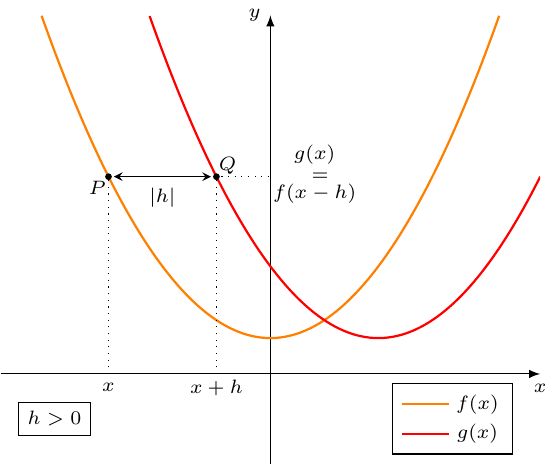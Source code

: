 \documentclass[crop]{standalone}
\usepackage[dvipsnames]{xcolor}
\usepackage{tikz}
\usepackage{pgfplots}
\pgfplotsset{compat=1.18}
\usetikzlibrary{shapes.geometric,positioning}
\begin{document}
  \begin{tikzpicture}[font=\scriptsize]
    \begin{axis}[%
      axis x line=center,axis y line=center,
      % axis on top,
      % unit vector ratio={1 1},
      xlabel={$x$},ylabel={$y$},
      xlabel style={below},ylabel style={left},
      xmin=-5,xmax=5,xtick=\empty,
      ymin=-2.5,ymax=10,ytick=\empty,
      restrict y to domain=-2:10,
      axis line style={-latex},
      legend entries={$f(x)$,$g(x)$},
      legend columns=1,
      legend style={at={(axis cs:4.5,-0.25)}},
      declare function={
        h = 2;
        f(\x) = 0.5*\x^2 + 1;
        g(\x) = f(\x-h);
      }
    ]%
      \node[draw] at (-4,-1.25) {$h>0$};

      \addplot[mark=none,domain=-5:5,color=orange,thick,samples=1000] {f(x)};
      \addplot[mark=none,domain=-5:5,color=red,thick,samples=1000] {g(x)};

      \def\t{-3}

      \draw[fill=black] (\t,{f(\t)}) circle (1pt);
      \node[yshift=-0.5em] at (\t,0) {$x$};

      \draw[fill=black] (\t+h,{g(\t+h)}) circle (1pt);
      \node[yshift=-0.5em] at (\t+h,0) {$x+h$};

      \draw[dotted] (\t,0) -- (\t,{f(\t)});
      \draw[dotted] (\t+h,0) -- (\t+h,{g(\t+h)});
      \draw[stealth-stealth] (\t+0.1,{f(\t)}) -- (\t+h-0.1,{g(\t+h)});
      \draw[dotted] (\t,{f(\t)}) -- (0,{g(\t+h)});
      \node[yshift=-0.75em] at (\t+h/2,{f(\t)}) {$|h|$};

      \node[yshift=-0.4em,xshift=-0.4em] at (\t,{f(\t)}) {$P$};
      \node[yshift=0.4em,xshift=0.4em] at (\t+h,{g(\t+h)}) {$Q$};
      \node[yshift=0.8em,xshift=1.6em] at (0,{g(\t+h)}) {$g(x)$};
      \node[xshift=1.8em] at (0,{g(\t+h)}) {$=$};
      \node[yshift=-0.6em,xshift=1.6em] at (0,{g(\t+h)}) {$f(x-h)$};






      
      
      
      
      
      % \draw[dotted] (0,{f(-1)}) -- (-3,{f(-1)});
      % \draw[dotted] (0,{g(-1)}) -- (-3,{g(-1)});
      % \draw[stealth-stealth] (-3,{f(-1)}) -- (-3,{g(-1)});
      % \draw[fill=black] (-1,{f(-1)}) circle (1pt);
      % \draw[fill=black] (-1,{g(-1)}) circle (1pt);
      % \draw[dotted] (-1,{g(-1)}) -- (-1,0);
      % \node[yshift=-0.5em] at (-1,0) {$x$};
      % \node[yshift=-0.4em,xshift=-0.4em] at (-1,{f(-1)}) {$P$};
      % \node[xshift=0.8em] at (0,{f(-1)}) {$f(x)$};
      % \node[yshift=0.4em,xshift=0.4em] at (-1,{g(-1)}) {$Q$};
      % \node[xshift=0.9em] at (0,{g(-1)}) {$g(x)$};
    \end{axis}
  \end{tikzpicture}%
\end{document}